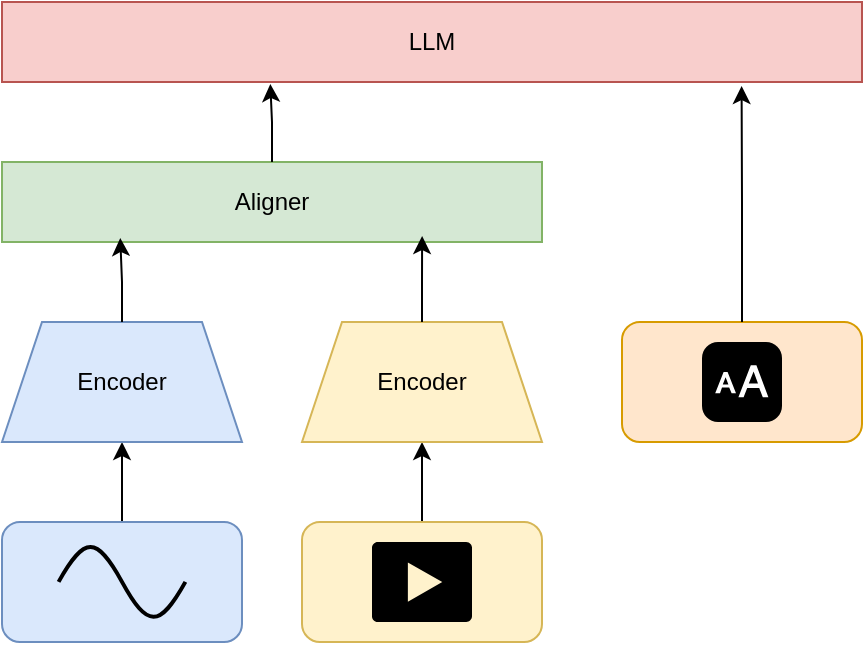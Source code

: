 <mxfile version="26.0.15">
  <diagram name="Page-1" id="Q3jhm5vI2tyWqcHBGG4V">
    <mxGraphModel dx="1434" dy="738" grid="1" gridSize="10" guides="1" tooltips="1" connect="1" arrows="1" fold="1" page="1" pageScale="1" pageWidth="850" pageHeight="1100" math="0" shadow="0">
      <root>
        <mxCell id="0" />
        <mxCell id="1" parent="0" />
        <mxCell id="-dffeWQTfGdv_m1E5jHD-13" style="edgeStyle=orthogonalEdgeStyle;rounded=0;orthogonalLoop=1;jettySize=auto;html=1;entryX=0.5;entryY=1;entryDx=0;entryDy=0;" edge="1" parent="1" source="-dffeWQTfGdv_m1E5jHD-1" target="-dffeWQTfGdv_m1E5jHD-8">
          <mxGeometry relative="1" as="geometry" />
        </mxCell>
        <mxCell id="-dffeWQTfGdv_m1E5jHD-1" value="" style="rounded=1;whiteSpace=wrap;html=1;fillColor=#dae8fc;strokeColor=#6c8ebf;" vertex="1" parent="1">
          <mxGeometry x="170" y="280" width="120" height="60" as="geometry" />
        </mxCell>
        <mxCell id="-dffeWQTfGdv_m1E5jHD-14" style="edgeStyle=orthogonalEdgeStyle;rounded=0;orthogonalLoop=1;jettySize=auto;html=1;entryX=0.5;entryY=1;entryDx=0;entryDy=0;" edge="1" parent="1" source="-dffeWQTfGdv_m1E5jHD-2" target="-dffeWQTfGdv_m1E5jHD-9">
          <mxGeometry relative="1" as="geometry" />
        </mxCell>
        <mxCell id="-dffeWQTfGdv_m1E5jHD-2" value="" style="rounded=1;whiteSpace=wrap;html=1;fillColor=#fff2cc;strokeColor=#d6b656;" vertex="1" parent="1">
          <mxGeometry x="320" y="280" width="120" height="60" as="geometry" />
        </mxCell>
        <mxCell id="-dffeWQTfGdv_m1E5jHD-3" value="" style="rounded=1;whiteSpace=wrap;html=1;fillColor=#ffe6cc;strokeColor=#d79b00;" vertex="1" parent="1">
          <mxGeometry x="480" y="180" width="120" height="60" as="geometry" />
        </mxCell>
        <mxCell id="-dffeWQTfGdv_m1E5jHD-5" value="" style="pointerEvents=1;verticalLabelPosition=bottom;shadow=0;dashed=0;align=center;html=1;verticalAlign=top;shape=mxgraph.electrical.waveforms.sine_wave;aspect=fixed;strokeWidth=2;" vertex="1" parent="1">
          <mxGeometry x="198.3" y="286.7" width="63.4" height="46.6" as="geometry" />
        </mxCell>
        <mxCell id="-dffeWQTfGdv_m1E5jHD-6" value="" style="sketch=0;pointerEvents=1;shadow=0;dashed=0;html=1;strokeColor=none;fillColor=#000000;labelPosition=center;verticalLabelPosition=bottom;verticalAlign=top;outlineConnect=0;align=center;shape=mxgraph.office.concepts.video_play;" vertex="1" parent="1">
          <mxGeometry x="355" y="290" width="50" height="40" as="geometry" />
        </mxCell>
        <mxCell id="-dffeWQTfGdv_m1E5jHD-8" value="Encoder" style="shape=trapezoid;perimeter=trapezoidPerimeter;whiteSpace=wrap;html=1;fixedSize=1;fillColor=#dae8fc;strokeColor=#6c8ebf;" vertex="1" parent="1">
          <mxGeometry x="170" y="180" width="120" height="60" as="geometry" />
        </mxCell>
        <mxCell id="-dffeWQTfGdv_m1E5jHD-9" value="Encoder" style="shape=trapezoid;perimeter=trapezoidPerimeter;whiteSpace=wrap;html=1;fixedSize=1;fillColor=#fff2cc;strokeColor=#d6b656;" vertex="1" parent="1">
          <mxGeometry x="320" y="180" width="120" height="60" as="geometry" />
        </mxCell>
        <mxCell id="-dffeWQTfGdv_m1E5jHD-10" value="Aligner" style="rounded=0;whiteSpace=wrap;html=1;fillColor=#d5e8d4;strokeColor=#82b366;" vertex="1" parent="1">
          <mxGeometry x="170" y="100" width="270" height="40" as="geometry" />
        </mxCell>
        <mxCell id="-dffeWQTfGdv_m1E5jHD-11" value="" style="html=1;strokeWidth=1;shadow=0;dashed=0;shape=mxgraph.ios7.misc.text_size;fillColor=#000000;strokeColor=none;buttonText=;strokeColor2=#222222;fontColor=#222222;fontSize=8;verticalLabelPosition=bottom;verticalAlign=top;align=center;sketch=0;aspect=fixed;" vertex="1" parent="1">
          <mxGeometry x="520" y="190" width="40" height="40" as="geometry" />
        </mxCell>
        <mxCell id="-dffeWQTfGdv_m1E5jHD-20" style="edgeStyle=orthogonalEdgeStyle;rounded=0;orthogonalLoop=1;jettySize=auto;html=1;exitX=0.5;exitY=0;exitDx=0;exitDy=0;entryX=0.778;entryY=0.925;entryDx=0;entryDy=0;entryPerimeter=0;" edge="1" parent="1" source="-dffeWQTfGdv_m1E5jHD-9" target="-dffeWQTfGdv_m1E5jHD-10">
          <mxGeometry relative="1" as="geometry" />
        </mxCell>
        <mxCell id="-dffeWQTfGdv_m1E5jHD-21" style="edgeStyle=orthogonalEdgeStyle;rounded=0;orthogonalLoop=1;jettySize=auto;html=1;entryX=0.219;entryY=0.95;entryDx=0;entryDy=0;entryPerimeter=0;" edge="1" parent="1" source="-dffeWQTfGdv_m1E5jHD-8" target="-dffeWQTfGdv_m1E5jHD-10">
          <mxGeometry relative="1" as="geometry" />
        </mxCell>
        <mxCell id="-dffeWQTfGdv_m1E5jHD-22" value="LLM" style="rounded=0;whiteSpace=wrap;html=1;fillColor=#f8cecc;strokeColor=#b85450;" vertex="1" parent="1">
          <mxGeometry x="170" y="20" width="430" height="40" as="geometry" />
        </mxCell>
        <mxCell id="-dffeWQTfGdv_m1E5jHD-23" style="edgeStyle=orthogonalEdgeStyle;rounded=0;orthogonalLoop=1;jettySize=auto;html=1;entryX=0.86;entryY=1.05;entryDx=0;entryDy=0;entryPerimeter=0;" edge="1" parent="1" source="-dffeWQTfGdv_m1E5jHD-3" target="-dffeWQTfGdv_m1E5jHD-22">
          <mxGeometry relative="1" as="geometry" />
        </mxCell>
        <mxCell id="-dffeWQTfGdv_m1E5jHD-24" style="edgeStyle=orthogonalEdgeStyle;rounded=0;orthogonalLoop=1;jettySize=auto;html=1;entryX=0.312;entryY=1.025;entryDx=0;entryDy=0;entryPerimeter=0;" edge="1" parent="1" source="-dffeWQTfGdv_m1E5jHD-10" target="-dffeWQTfGdv_m1E5jHD-22">
          <mxGeometry relative="1" as="geometry" />
        </mxCell>
      </root>
    </mxGraphModel>
  </diagram>
</mxfile>
